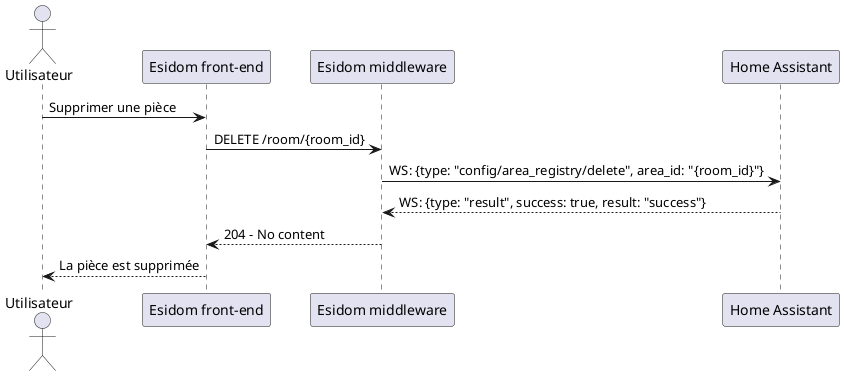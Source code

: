 @startuml supprimer pièce

actor "Utilisateur" as u
participant "Esidom front-end" as fe
participant "Esidom middleware" as m
participant "Home Assistant" as ha

u -> fe: Supprimer une pièce
fe -> m: DELETE /room/{room_id}
m -> ha: WS: {type: "config/area_registry/delete", area_id: "{room_id}"}
ha --> m: WS: {type: "result", success: true, result: "success"}
m --> fe: 204 - No content
fe --> u: La pièce est supprimée

@enduml
